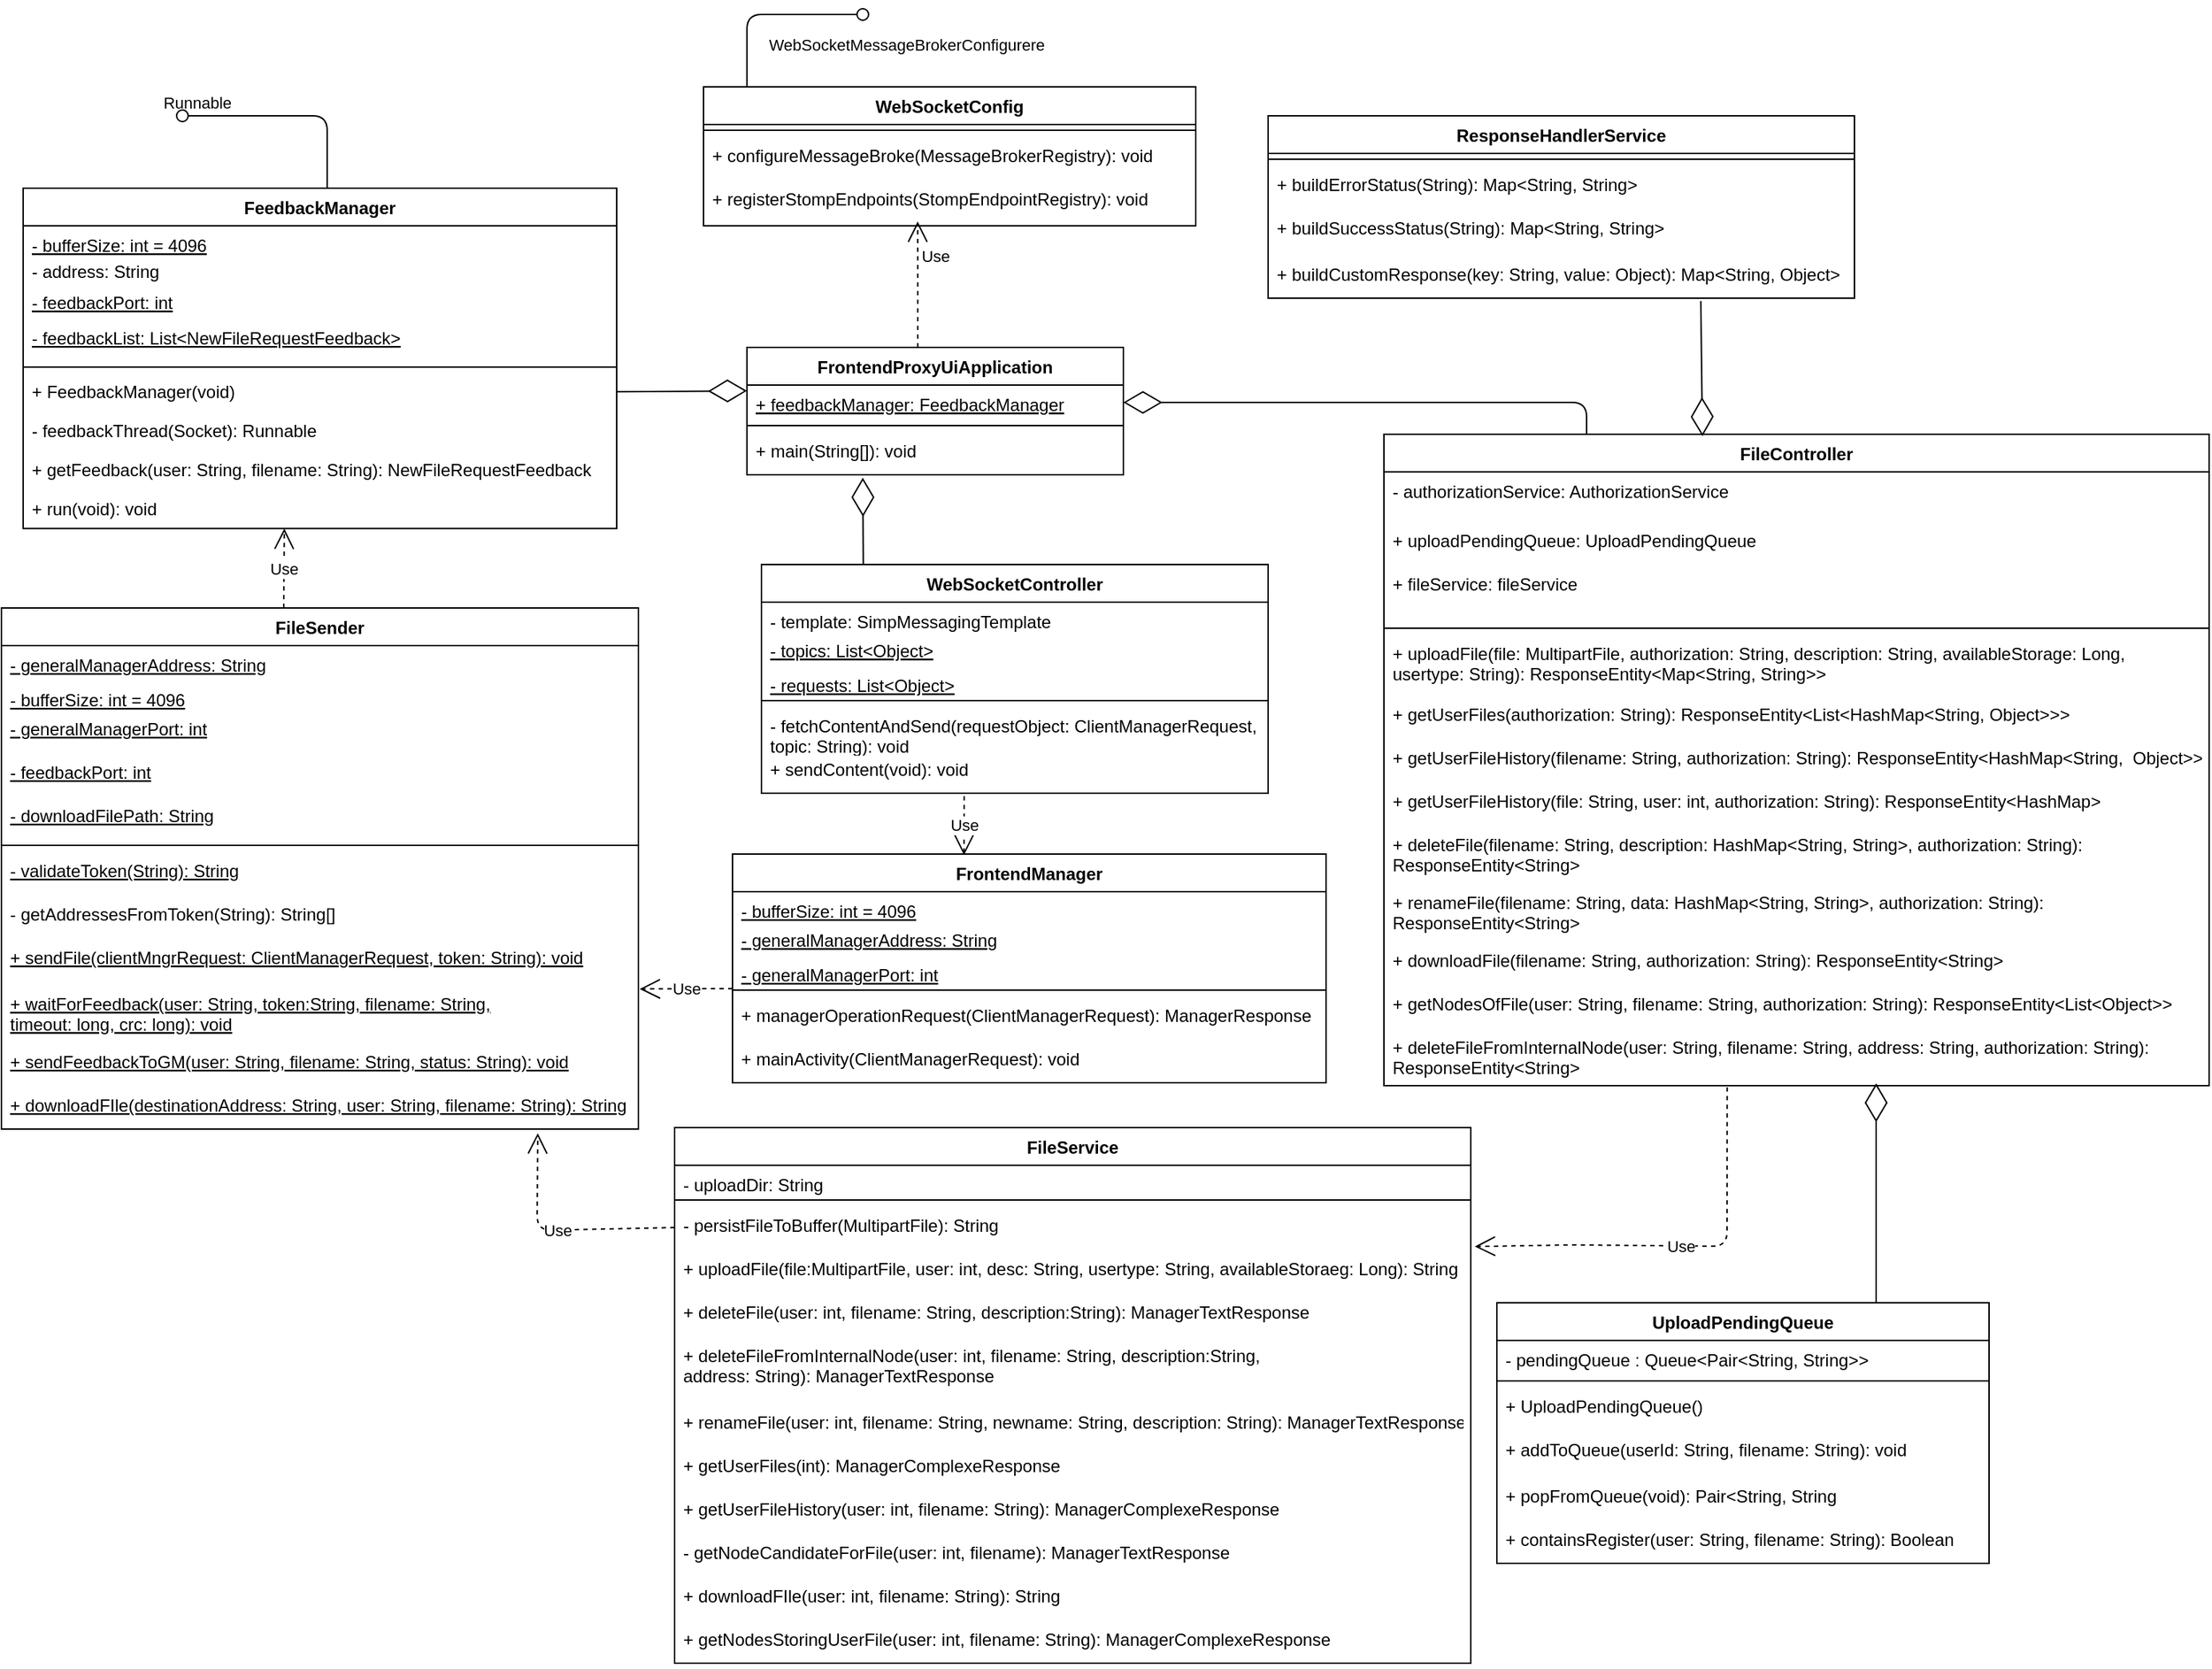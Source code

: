 <mxfile version="14.6.13" type="device"><diagram id="C5RBs43oDa-KdzZeNtuy" name="Page-1"><mxGraphModel dx="1204" dy="1189" grid="1" gridSize="10" guides="1" tooltips="1" connect="1" arrows="1" fold="1" page="1" pageScale="1" pageWidth="827" pageHeight="1169" math="0" shadow="0"><root><mxCell id="WIyWlLk6GJQsqaUBKTNV-0"/><mxCell id="WIyWlLk6GJQsqaUBKTNV-1" parent="WIyWlLk6GJQsqaUBKTNV-0"/><mxCell id="LAdZjZObFxrwDexfej0z-684" value="UploadPendingQueue" style="swimlane;fontStyle=1;align=center;verticalAlign=top;childLayout=stackLayout;horizontal=1;startSize=26;horizontalStack=0;resizeParent=1;resizeParentMax=0;resizeLast=0;collapsible=1;marginBottom=0;" parent="WIyWlLk6GJQsqaUBKTNV-1" vertex="1"><mxGeometry x="1898" y="920" width="340" height="180" as="geometry"><mxRectangle x="100" y="140" width="140" height="26" as="alternateBounds"/></mxGeometry></mxCell><mxCell id="LAdZjZObFxrwDexfej0z-685" value="- pendingQueue : Queue&lt;Pair&lt;String, String&gt;&gt;" style="text;strokeColor=none;fillColor=none;align=left;verticalAlign=top;spacingLeft=4;spacingRight=4;overflow=hidden;rotatable=0;points=[[0,0.5],[1,0.5]];portConstraint=eastwest;fontStyle=0" parent="LAdZjZObFxrwDexfej0z-684" vertex="1"><mxGeometry y="26" width="340" height="24" as="geometry"/></mxCell><mxCell id="LAdZjZObFxrwDexfej0z-686" value="" style="line;strokeWidth=1;fillColor=none;align=left;verticalAlign=middle;spacingTop=-1;spacingLeft=3;spacingRight=3;rotatable=0;labelPosition=right;points=[];portConstraint=eastwest;fontStyle=0" parent="LAdZjZObFxrwDexfej0z-684" vertex="1"><mxGeometry y="50" width="340" height="8" as="geometry"/></mxCell><mxCell id="LAdZjZObFxrwDexfej0z-687" value="+ UploadPendingQueue()" style="text;strokeColor=none;fillColor=none;align=left;verticalAlign=top;spacingLeft=4;spacingRight=4;overflow=hidden;rotatable=0;points=[[0,0.5],[1,0.5]];portConstraint=eastwest;fontStyle=0" parent="LAdZjZObFxrwDexfej0z-684" vertex="1"><mxGeometry y="58" width="340" height="30" as="geometry"/></mxCell><mxCell id="LAdZjZObFxrwDexfej0z-688" value="+ addToQueue(userId: String, filename: String): void" style="text;strokeColor=none;fillColor=none;align=left;verticalAlign=top;spacingLeft=4;spacingRight=4;overflow=hidden;rotatable=0;points=[[0,0.5],[1,0.5]];portConstraint=eastwest;fontStyle=0" parent="LAdZjZObFxrwDexfej0z-684" vertex="1"><mxGeometry y="88" width="340" height="32" as="geometry"/></mxCell><mxCell id="LAdZjZObFxrwDexfej0z-689" value="+ popFromQueue(void): Pair&lt;String, String" style="text;strokeColor=none;fillColor=none;align=left;verticalAlign=top;spacingLeft=4;spacingRight=4;overflow=hidden;rotatable=0;points=[[0,0.5],[1,0.5]];portConstraint=eastwest;fontStyle=0" parent="LAdZjZObFxrwDexfej0z-684" vertex="1"><mxGeometry y="120" width="340" height="30" as="geometry"/></mxCell><mxCell id="LAdZjZObFxrwDexfej0z-690" value="+ containsRegister(user: String, filename: String): Boolean" style="text;strokeColor=none;fillColor=none;align=left;verticalAlign=top;spacingLeft=4;spacingRight=4;overflow=hidden;rotatable=0;points=[[0,0.5],[1,0.5]];portConstraint=eastwest;fontStyle=0" parent="LAdZjZObFxrwDexfej0z-684" vertex="1"><mxGeometry y="150" width="340" height="30" as="geometry"/></mxCell><mxCell id="LAdZjZObFxrwDexfej0z-794" value="FileSender" style="swimlane;fontStyle=1;align=center;verticalAlign=top;childLayout=stackLayout;horizontal=1;startSize=26;horizontalStack=0;resizeParent=1;resizeParentMax=0;resizeLast=0;collapsible=1;marginBottom=0;" parent="WIyWlLk6GJQsqaUBKTNV-1" vertex="1"><mxGeometry x="864.99" y="440" width="440" height="360" as="geometry"><mxRectangle x="100" y="140" width="140" height="26" as="alternateBounds"/></mxGeometry></mxCell><mxCell id="LAdZjZObFxrwDexfej0z-795" value="- generalManagerAddress: String" style="text;strokeColor=none;fillColor=none;align=left;verticalAlign=top;spacingLeft=4;spacingRight=4;overflow=hidden;rotatable=0;points=[[0,0.5],[1,0.5]];portConstraint=eastwest;fontStyle=4" parent="LAdZjZObFxrwDexfej0z-794" vertex="1"><mxGeometry y="26" width="440" height="24" as="geometry"/></mxCell><mxCell id="LAdZjZObFxrwDexfej0z-796" value="- bufferSize: int = 4096" style="text;strokeColor=none;fillColor=none;align=left;verticalAlign=top;spacingLeft=4;spacingRight=4;overflow=hidden;rotatable=0;points=[[0,0.5],[1,0.5]];portConstraint=eastwest;fontStyle=4" parent="LAdZjZObFxrwDexfej0z-794" vertex="1"><mxGeometry y="50" width="440" height="20" as="geometry"/></mxCell><mxCell id="LAdZjZObFxrwDexfej0z-797" value="- generalManagerPort: int" style="text;strokeColor=none;fillColor=none;align=left;verticalAlign=top;spacingLeft=4;spacingRight=4;overflow=hidden;rotatable=0;points=[[0,0.5],[1,0.5]];portConstraint=eastwest;fontStyle=4" parent="LAdZjZObFxrwDexfej0z-794" vertex="1"><mxGeometry y="70" width="440" height="30" as="geometry"/></mxCell><mxCell id="LAdZjZObFxrwDexfej0z-798" value="- feedbackPort: int" style="text;strokeColor=none;fillColor=none;align=left;verticalAlign=top;spacingLeft=4;spacingRight=4;overflow=hidden;rotatable=0;points=[[0,0.5],[1,0.5]];portConstraint=eastwest;fontStyle=4" parent="LAdZjZObFxrwDexfej0z-794" vertex="1"><mxGeometry y="100" width="440" height="30" as="geometry"/></mxCell><mxCell id="LAdZjZObFxrwDexfej0z-815" value="- downloadFilePath: String" style="text;strokeColor=none;fillColor=none;align=left;verticalAlign=top;spacingLeft=4;spacingRight=4;overflow=hidden;rotatable=0;points=[[0,0.5],[1,0.5]];portConstraint=eastwest;fontStyle=4" parent="LAdZjZObFxrwDexfej0z-794" vertex="1"><mxGeometry y="130" width="440" height="30" as="geometry"/></mxCell><mxCell id="LAdZjZObFxrwDexfej0z-799" value="" style="line;strokeWidth=1;fillColor=none;align=left;verticalAlign=middle;spacingTop=-1;spacingLeft=3;spacingRight=3;rotatable=0;labelPosition=right;points=[];portConstraint=eastwest;" parent="LAdZjZObFxrwDexfej0z-794" vertex="1"><mxGeometry y="160" width="440" height="8" as="geometry"/></mxCell><mxCell id="LAdZjZObFxrwDexfej0z-800" value="- validateToken(String): String" style="text;strokeColor=none;fillColor=none;align=left;verticalAlign=top;spacingLeft=4;spacingRight=4;overflow=hidden;rotatable=0;points=[[0,0.5],[1,0.5]];portConstraint=eastwest;fontStyle=4" parent="LAdZjZObFxrwDexfej0z-794" vertex="1"><mxGeometry y="168" width="440" height="30" as="geometry"/></mxCell><mxCell id="LAdZjZObFxrwDexfej0z-801" value="- getAddressesFromToken(String): String[]" style="text;strokeColor=none;fillColor=none;align=left;verticalAlign=top;spacingLeft=4;spacingRight=4;overflow=hidden;rotatable=0;points=[[0,0.5],[1,0.5]];portConstraint=eastwest;" parent="LAdZjZObFxrwDexfej0z-794" vertex="1"><mxGeometry y="198" width="440" height="30" as="geometry"/></mxCell><mxCell id="LAdZjZObFxrwDexfej0z-802" value="+ sendFile(clientMngrRequest: ClientManagerRequest, token: String): void" style="text;strokeColor=none;fillColor=none;align=left;verticalAlign=top;spacingLeft=4;spacingRight=4;overflow=hidden;rotatable=0;points=[[0,0.5],[1,0.5]];portConstraint=eastwest;fontStyle=4" parent="LAdZjZObFxrwDexfej0z-794" vertex="1"><mxGeometry y="228" width="440" height="32" as="geometry"/></mxCell><mxCell id="FLg_i2Z3HDgUIN3LIx1t-113" value="+ waitForFeedback(user: String, token:String, filename: String,&#10;timeout: long, crc: long): void" style="text;strokeColor=none;fillColor=none;align=left;verticalAlign=top;spacingLeft=4;spacingRight=4;overflow=hidden;rotatable=0;points=[[0,0.5],[1,0.5]];portConstraint=eastwest;fontStyle=4" parent="LAdZjZObFxrwDexfej0z-794" vertex="1"><mxGeometry y="260" width="440" height="40" as="geometry"/></mxCell><mxCell id="FLg_i2Z3HDgUIN3LIx1t-114" value="+ sendFeedbackToGM(user: String, filename: String, status: String): void" style="text;strokeColor=none;fillColor=none;align=left;verticalAlign=top;spacingLeft=4;spacingRight=4;overflow=hidden;rotatable=0;points=[[0,0.5],[1,0.5]];portConstraint=eastwest;fontStyle=4" parent="LAdZjZObFxrwDexfej0z-794" vertex="1"><mxGeometry y="300" width="440" height="30" as="geometry"/></mxCell><mxCell id="FLg_i2Z3HDgUIN3LIx1t-115" value="+ downloadFIle(destinationAddress: String, user: String, filename: String): String" style="text;strokeColor=none;fillColor=none;align=left;verticalAlign=top;spacingLeft=4;spacingRight=4;overflow=hidden;rotatable=0;points=[[0,0.5],[1,0.5]];portConstraint=eastwest;fontStyle=4" parent="LAdZjZObFxrwDexfej0z-794" vertex="1"><mxGeometry y="330" width="440" height="30" as="geometry"/></mxCell><mxCell id="FLg_i2Z3HDgUIN3LIx1t-119" value="Use" style="endArrow=open;endSize=12;dashed=1;html=1;entryX=0.44;entryY=1.002;entryDx=0;entryDy=0;entryPerimeter=0;" parent="LAdZjZObFxrwDexfej0z-794" target="FLg_i2Z3HDgUIN3LIx1t-90" edge="1"><mxGeometry width="160" relative="1" as="geometry"><mxPoint x="195.01" as="sourcePoint"/><mxPoint x="193.01" y="-55" as="targetPoint"/></mxGeometry></mxCell><mxCell id="FLg_i2Z3HDgUIN3LIx1t-12" value="FrontendProxyUiApplication" style="swimlane;fontStyle=1;align=center;verticalAlign=top;childLayout=stackLayout;horizontal=1;startSize=26;horizontalStack=0;resizeParent=1;resizeParentMax=0;resizeLast=0;collapsible=1;marginBottom=0;" parent="WIyWlLk6GJQsqaUBKTNV-1" vertex="1"><mxGeometry x="1380" y="260" width="260" height="88" as="geometry"><mxRectangle x="100" y="140" width="140" height="26" as="alternateBounds"/></mxGeometry></mxCell><mxCell id="FLg_i2Z3HDgUIN3LIx1t-13" value="+ feedbackManager: FeedbackManager" style="text;strokeColor=none;fillColor=none;align=left;verticalAlign=top;spacingLeft=4;spacingRight=4;overflow=hidden;rotatable=0;points=[[0,0.5],[1,0.5]];portConstraint=eastwest;fontStyle=4" parent="FLg_i2Z3HDgUIN3LIx1t-12" vertex="1"><mxGeometry y="26" width="260" height="24" as="geometry"/></mxCell><mxCell id="FLg_i2Z3HDgUIN3LIx1t-14" value="" style="line;strokeWidth=1;fillColor=none;align=left;verticalAlign=middle;spacingTop=-1;spacingLeft=3;spacingRight=3;rotatable=0;labelPosition=right;points=[];portConstraint=eastwest;fontStyle=0" parent="FLg_i2Z3HDgUIN3LIx1t-12" vertex="1"><mxGeometry y="50" width="260" height="8" as="geometry"/></mxCell><mxCell id="FLg_i2Z3HDgUIN3LIx1t-15" value="+ main(String[]): void" style="text;strokeColor=none;fillColor=none;align=left;verticalAlign=top;spacingLeft=4;spacingRight=4;overflow=hidden;rotatable=0;points=[[0,0.5],[1,0.5]];portConstraint=eastwest;fontStyle=0" parent="FLg_i2Z3HDgUIN3LIx1t-12" vertex="1"><mxGeometry y="58" width="260" height="30" as="geometry"/></mxCell><mxCell id="FLg_i2Z3HDgUIN3LIx1t-136" value="" style="endArrow=diamondThin;endFill=0;endSize=24;html=1;exitX=0.201;exitY=0.008;exitDx=0;exitDy=0;exitPerimeter=0;" parent="FLg_i2Z3HDgUIN3LIx1t-12" edge="1" source="FLg_i2Z3HDgUIN3LIx1t-127"><mxGeometry width="160" relative="1" as="geometry"><mxPoint x="80" y="189" as="sourcePoint"/><mxPoint x="80" y="90" as="targetPoint"/></mxGeometry></mxCell><mxCell id="FLg_i2Z3HDgUIN3LIx1t-20" value="ResponseHandlerService" style="swimlane;fontStyle=1;align=center;verticalAlign=top;childLayout=stackLayout;horizontal=1;startSize=26;horizontalStack=0;resizeParent=1;resizeParentMax=0;resizeLast=0;collapsible=1;marginBottom=0;" parent="WIyWlLk6GJQsqaUBKTNV-1" vertex="1"><mxGeometry x="1740" y="100" width="405" height="126" as="geometry"><mxRectangle x="100" y="140" width="140" height="26" as="alternateBounds"/></mxGeometry></mxCell><mxCell id="FLg_i2Z3HDgUIN3LIx1t-22" value="" style="line;strokeWidth=1;fillColor=none;align=left;verticalAlign=middle;spacingTop=-1;spacingLeft=3;spacingRight=3;rotatable=0;labelPosition=right;points=[];portConstraint=eastwest;fontStyle=0" parent="FLg_i2Z3HDgUIN3LIx1t-20" vertex="1"><mxGeometry y="26" width="405" height="8" as="geometry"/></mxCell><mxCell id="FLg_i2Z3HDgUIN3LIx1t-23" value="+ buildErrorStatus(String): Map&lt;String, String&gt;" style="text;strokeColor=none;fillColor=none;align=left;verticalAlign=top;spacingLeft=4;spacingRight=4;overflow=hidden;rotatable=0;points=[[0,0.5],[1,0.5]];portConstraint=eastwest;fontStyle=0" parent="FLg_i2Z3HDgUIN3LIx1t-20" vertex="1"><mxGeometry y="34" width="405" height="30" as="geometry"/></mxCell><mxCell id="FLg_i2Z3HDgUIN3LIx1t-24" value="+ buildSuccessStatus(String): Map&lt;String, String&gt;" style="text;strokeColor=none;fillColor=none;align=left;verticalAlign=top;spacingLeft=4;spacingRight=4;overflow=hidden;rotatable=0;points=[[0,0.5],[1,0.5]];portConstraint=eastwest;fontStyle=0" parent="FLg_i2Z3HDgUIN3LIx1t-20" vertex="1"><mxGeometry y="64" width="405" height="32" as="geometry"/></mxCell><mxCell id="FLg_i2Z3HDgUIN3LIx1t-25" value="+ buildCustomResponse(key: String, value: Object): Map&lt;String, Object&gt;" style="text;strokeColor=none;fillColor=none;align=left;verticalAlign=top;spacingLeft=4;spacingRight=4;overflow=hidden;rotatable=0;points=[[0,0.5],[1,0.5]];portConstraint=eastwest;fontStyle=0" parent="FLg_i2Z3HDgUIN3LIx1t-20" vertex="1"><mxGeometry y="96" width="405" height="30" as="geometry"/></mxCell><mxCell id="FLg_i2Z3HDgUIN3LIx1t-65" value="FrontendManager" style="swimlane;fontStyle=1;align=center;verticalAlign=top;childLayout=stackLayout;horizontal=1;startSize=26;horizontalStack=0;resizeParent=1;resizeParentMax=0;resizeLast=0;collapsible=1;marginBottom=0;" parent="WIyWlLk6GJQsqaUBKTNV-1" vertex="1"><mxGeometry x="1370" y="610" width="410" height="158" as="geometry"><mxRectangle x="100" y="140" width="140" height="26" as="alternateBounds"/></mxGeometry></mxCell><mxCell id="FLg_i2Z3HDgUIN3LIx1t-66" value="- bufferSize: int = 4096" style="text;strokeColor=none;fillColor=none;align=left;verticalAlign=top;spacingLeft=4;spacingRight=4;overflow=hidden;rotatable=0;points=[[0,0.5],[1,0.5]];portConstraint=eastwest;fontStyle=4" parent="FLg_i2Z3HDgUIN3LIx1t-65" vertex="1"><mxGeometry y="26" width="410" height="20" as="geometry"/></mxCell><mxCell id="FLg_i2Z3HDgUIN3LIx1t-67" value="- generalManagerAddress: String" style="text;strokeColor=none;fillColor=none;align=left;verticalAlign=top;spacingLeft=4;spacingRight=4;overflow=hidden;rotatable=0;points=[[0,0.5],[1,0.5]];portConstraint=eastwest;fontStyle=4" parent="FLg_i2Z3HDgUIN3LIx1t-65" vertex="1"><mxGeometry y="46" width="410" height="24" as="geometry"/></mxCell><mxCell id="FLg_i2Z3HDgUIN3LIx1t-68" value="- generalManagerPort: int" style="text;strokeColor=none;fillColor=none;align=left;verticalAlign=top;spacingLeft=4;spacingRight=4;overflow=hidden;rotatable=0;points=[[0,0.5],[1,0.5]];portConstraint=eastwest;fontStyle=4" parent="FLg_i2Z3HDgUIN3LIx1t-65" vertex="1"><mxGeometry y="70" width="410" height="20" as="geometry"/></mxCell><mxCell id="FLg_i2Z3HDgUIN3LIx1t-69" value="" style="line;strokeWidth=1;fillColor=none;align=left;verticalAlign=middle;spacingTop=-1;spacingLeft=3;spacingRight=3;rotatable=0;labelPosition=right;points=[];portConstraint=eastwest;" parent="FLg_i2Z3HDgUIN3LIx1t-65" vertex="1"><mxGeometry y="90" width="410" height="8" as="geometry"/></mxCell><mxCell id="FLg_i2Z3HDgUIN3LIx1t-70" value="+ managerOperationRequest(ClientManagerRequest): ManagerResponse" style="text;strokeColor=none;fillColor=none;align=left;verticalAlign=top;spacingLeft=4;spacingRight=4;overflow=hidden;rotatable=0;points=[[0,0.5],[1,0.5]];portConstraint=eastwest;" parent="FLg_i2Z3HDgUIN3LIx1t-65" vertex="1"><mxGeometry y="98" width="410" height="30" as="geometry"/></mxCell><mxCell id="FLg_i2Z3HDgUIN3LIx1t-71" value="+ mainActivity(ClientManagerRequest): void" style="text;strokeColor=none;fillColor=none;align=left;verticalAlign=top;spacingLeft=4;spacingRight=4;overflow=hidden;rotatable=0;points=[[0,0.5],[1,0.5]];portConstraint=eastwest;" parent="FLg_i2Z3HDgUIN3LIx1t-65" vertex="1"><mxGeometry y="128" width="410" height="30" as="geometry"/></mxCell><mxCell id="FLg_i2Z3HDgUIN3LIx1t-94" value="" style="group" parent="WIyWlLk6GJQsqaUBKTNV-1" vertex="1" connectable="0"><mxGeometry x="880" y="100" width="409.99" height="285.071" as="geometry"/></mxCell><mxCell id="FLg_i2Z3HDgUIN3LIx1t-82" value="FeedbackManager" style="swimlane;fontStyle=1;align=center;verticalAlign=top;childLayout=stackLayout;horizontal=1;startSize=26;horizontalStack=0;resizeParent=1;resizeParentMax=0;resizeLast=0;collapsible=1;marginBottom=0;" parent="FLg_i2Z3HDgUIN3LIx1t-94" vertex="1"><mxGeometry y="50" width="409.99" height="235.071" as="geometry"><mxRectangle x="100" y="140" width="140" height="26" as="alternateBounds"/></mxGeometry></mxCell><mxCell id="FLg_i2Z3HDgUIN3LIx1t-84" value="- bufferSize: int = 4096" style="text;strokeColor=none;fillColor=none;align=left;verticalAlign=top;spacingLeft=4;spacingRight=4;overflow=hidden;rotatable=0;points=[[0,0.5],[1,0.5]];portConstraint=eastwest;fontStyle=4" parent="FLg_i2Z3HDgUIN3LIx1t-82" vertex="1"><mxGeometry y="26" width="409.99" height="17.98" as="geometry"/></mxCell><mxCell id="FLg_i2Z3HDgUIN3LIx1t-83" value="- address: String" style="text;strokeColor=none;fillColor=none;align=left;verticalAlign=top;spacingLeft=4;spacingRight=4;overflow=hidden;rotatable=0;points=[[0,0.5],[1,0.5]];portConstraint=eastwest;fontStyle=0" parent="FLg_i2Z3HDgUIN3LIx1t-82" vertex="1"><mxGeometry y="43.98" width="409.99" height="21.576" as="geometry"/></mxCell><mxCell id="FLg_i2Z3HDgUIN3LIx1t-85" value="- feedbackPort: int" style="text;strokeColor=none;fillColor=none;align=left;verticalAlign=top;spacingLeft=4;spacingRight=4;overflow=hidden;rotatable=0;points=[[0,0.5],[1,0.5]];portConstraint=eastwest;fontStyle=4" parent="FLg_i2Z3HDgUIN3LIx1t-82" vertex="1"><mxGeometry y="65.557" width="409.99" height="24.44" as="geometry"/></mxCell><mxCell id="FLg_i2Z3HDgUIN3LIx1t-92" value="- feedbackList: List&lt;NewFileRequestFeedback&gt;" style="text;strokeColor=none;fillColor=none;align=left;verticalAlign=top;spacingLeft=4;spacingRight=4;overflow=hidden;rotatable=0;points=[[0,0.5],[1,0.5]];portConstraint=eastwest;fontStyle=4" parent="FLg_i2Z3HDgUIN3LIx1t-82" vertex="1"><mxGeometry y="89.997" width="409.99" height="30" as="geometry"/></mxCell><mxCell id="FLg_i2Z3HDgUIN3LIx1t-86" value="" style="line;strokeWidth=1;fillColor=none;align=left;verticalAlign=middle;spacingTop=-1;spacingLeft=3;spacingRight=3;rotatable=0;labelPosition=right;points=[];portConstraint=eastwest;" parent="FLg_i2Z3HDgUIN3LIx1t-82" vertex="1"><mxGeometry y="119.997" width="409.99" height="7.192" as="geometry"/></mxCell><mxCell id="FLg_i2Z3HDgUIN3LIx1t-87" value="+ FeedbackManager(void)" style="text;strokeColor=none;fillColor=none;align=left;verticalAlign=top;spacingLeft=4;spacingRight=4;overflow=hidden;rotatable=0;points=[[0,0.5],[1,0.5]];portConstraint=eastwest;" parent="FLg_i2Z3HDgUIN3LIx1t-82" vertex="1"><mxGeometry y="127.189" width="409.99" height="26.97" as="geometry"/></mxCell><mxCell id="FLg_i2Z3HDgUIN3LIx1t-88" value="- feedbackThread(Socket): Runnable" style="text;strokeColor=none;fillColor=none;align=left;verticalAlign=top;spacingLeft=4;spacingRight=4;overflow=hidden;rotatable=0;points=[[0,0.5],[1,0.5]];portConstraint=eastwest;" parent="FLg_i2Z3HDgUIN3LIx1t-82" vertex="1"><mxGeometry y="154.159" width="409.99" height="26.97" as="geometry"/></mxCell><mxCell id="FLg_i2Z3HDgUIN3LIx1t-89" value="+ getFeedback(user: String, filename: String): NewFileRequestFeedback" style="text;strokeColor=none;fillColor=none;align=left;verticalAlign=top;spacingLeft=4;spacingRight=4;overflow=hidden;rotatable=0;points=[[0,0.5],[1,0.5]];portConstraint=eastwest;" parent="FLg_i2Z3HDgUIN3LIx1t-82" vertex="1"><mxGeometry y="181.13" width="409.99" height="26.97" as="geometry"/></mxCell><mxCell id="FLg_i2Z3HDgUIN3LIx1t-90" value="+ run(void): void" style="text;strokeColor=none;fillColor=none;align=left;verticalAlign=top;spacingLeft=4;spacingRight=4;overflow=hidden;rotatable=0;points=[[0,0.5],[1,0.5]];portConstraint=eastwest;" parent="FLg_i2Z3HDgUIN3LIx1t-82" vertex="1"><mxGeometry y="208.1" width="409.99" height="26.97" as="geometry"/></mxCell><mxCell id="FLg_i2Z3HDgUIN3LIx1t-93" value="Runnable" style="html=1;verticalAlign=bottom;labelBackgroundColor=none;startArrow=oval;startFill=0;startSize=8;endArrow=none;entryX=0.5;entryY=0;entryDx=0;entryDy=0;" parent="FLg_i2Z3HDgUIN3LIx1t-94" edge="1"><mxGeometry x="-1" y="-10" relative="1" as="geometry"><mxPoint x="109.99" as="sourcePoint"/><mxPoint x="209.99" y="50" as="targetPoint"/><mxPoint x="10" y="-10" as="offset"/><Array as="points"><mxPoint x="209.99"/></Array></mxGeometry></mxCell><mxCell id="FLg_i2Z3HDgUIN3LIx1t-96" value="" style="group" parent="WIyWlLk6GJQsqaUBKTNV-1" vertex="1" connectable="0"><mxGeometry x="1350" y="30" width="340" height="146" as="geometry"/></mxCell><mxCell id="FLg_i2Z3HDgUIN3LIx1t-0" value="WebSocketConfig" style="swimlane;fontStyle=1;align=center;verticalAlign=top;childLayout=stackLayout;horizontal=1;startSize=26;horizontalStack=0;resizeParent=1;resizeParentMax=0;resizeLast=0;collapsible=1;marginBottom=0;" parent="FLg_i2Z3HDgUIN3LIx1t-96" vertex="1"><mxGeometry y="50" width="340" height="96" as="geometry"><mxRectangle x="100" y="140" width="140" height="26" as="alternateBounds"/></mxGeometry></mxCell><mxCell id="FLg_i2Z3HDgUIN3LIx1t-2" value="" style="line;strokeWidth=1;fillColor=none;align=left;verticalAlign=middle;spacingTop=-1;spacingLeft=3;spacingRight=3;rotatable=0;labelPosition=right;points=[];portConstraint=eastwest;fontStyle=0" parent="FLg_i2Z3HDgUIN3LIx1t-0" vertex="1"><mxGeometry y="26" width="340" height="8" as="geometry"/></mxCell><mxCell id="FLg_i2Z3HDgUIN3LIx1t-3" value="+ configureMessageBroke(MessageBrokerRegistry): void" style="text;strokeColor=none;fillColor=none;align=left;verticalAlign=top;spacingLeft=4;spacingRight=4;overflow=hidden;rotatable=0;points=[[0,0.5],[1,0.5]];portConstraint=eastwest;fontStyle=0" parent="FLg_i2Z3HDgUIN3LIx1t-0" vertex="1"><mxGeometry y="34" width="340" height="30" as="geometry"/></mxCell><mxCell id="FLg_i2Z3HDgUIN3LIx1t-4" value="+ registerStompEndpoints(StompEndpointRegistry): void" style="text;strokeColor=none;fillColor=none;align=left;verticalAlign=top;spacingLeft=4;spacingRight=4;overflow=hidden;rotatable=0;points=[[0,0.5],[1,0.5]];portConstraint=eastwest;fontStyle=0" parent="FLg_i2Z3HDgUIN3LIx1t-0" vertex="1"><mxGeometry y="64" width="340" height="32" as="geometry"/></mxCell><mxCell id="FLg_i2Z3HDgUIN3LIx1t-7" value="WebSocketMessageBrokerConfigurere" style="html=1;verticalAlign=bottom;labelBackgroundColor=none;startArrow=oval;startFill=0;startSize=8;endArrow=none;entryX=0.5;entryY=0;entryDx=0;entryDy=0;" parent="FLg_i2Z3HDgUIN3LIx1t-96" edge="1"><mxGeometry x="-1" y="42" relative="1" as="geometry"><mxPoint x="110" as="sourcePoint"/><mxPoint x="30" y="50" as="targetPoint"/><mxPoint x="30" y="-12" as="offset"/><Array as="points"><mxPoint x="30"/></Array></mxGeometry></mxCell><mxCell id="FLg_i2Z3HDgUIN3LIx1t-97" value="Use" style="endArrow=open;endSize=12;dashed=1;html=1;entryX=0.435;entryY=0.906;entryDx=0;entryDy=0;entryPerimeter=0;" parent="WIyWlLk6GJQsqaUBKTNV-1" target="FLg_i2Z3HDgUIN3LIx1t-4" edge="1"><mxGeometry x="0.453" y="-12" width="160" relative="1" as="geometry"><mxPoint x="1498" y="260" as="sourcePoint"/><mxPoint x="965.01" y="190" as="targetPoint"/><Array as="points"><mxPoint x="1498" y="260"/><mxPoint x="1498" y="240"/><mxPoint x="1498" y="210"/></Array><mxPoint as="offset"/></mxGeometry></mxCell><mxCell id="FLg_i2Z3HDgUIN3LIx1t-98" value="" style="endArrow=diamondThin;endFill=0;endSize=24;html=1;exitX=1;exitY=0.5;exitDx=0;exitDy=0;" parent="WIyWlLk6GJQsqaUBKTNV-1" source="FLg_i2Z3HDgUIN3LIx1t-87" edge="1"><mxGeometry width="160" relative="1" as="geometry"><mxPoint x="1095.01" y="380" as="sourcePoint"/><mxPoint x="1380" y="290" as="targetPoint"/><Array as="points"/></mxGeometry></mxCell><mxCell id="FLg_i2Z3HDgUIN3LIx1t-99" value="Use" style="endArrow=open;endSize=12;dashed=1;html=1;entryX=1.002;entryY=1.101;entryDx=0;entryDy=0;entryPerimeter=0;" parent="WIyWlLk6GJQsqaUBKTNV-1" target="LAdZjZObFxrwDexfej0z-802" edge="1"><mxGeometry width="160" relative="1" as="geometry"><mxPoint x="1370" y="703" as="sourcePoint"/><mxPoint x="1310" y="703" as="targetPoint"/><Array as="points"><mxPoint x="1340" y="703"/></Array></mxGeometry></mxCell><mxCell id="FLg_i2Z3HDgUIN3LIx1t-100" value="FileService" style="swimlane;fontStyle=1;align=center;verticalAlign=top;childLayout=stackLayout;horizontal=1;startSize=26;horizontalStack=0;resizeParent=1;resizeParentMax=0;resizeLast=0;collapsible=1;marginBottom=0;" parent="WIyWlLk6GJQsqaUBKTNV-1" vertex="1"><mxGeometry x="1330" y="799" width="550" height="370" as="geometry"><mxRectangle x="100" y="140" width="140" height="26" as="alternateBounds"/></mxGeometry></mxCell><mxCell id="FLg_i2Z3HDgUIN3LIx1t-101" value="- uploadDir: String" style="text;strokeColor=none;fillColor=none;align=left;verticalAlign=top;spacingLeft=4;spacingRight=4;overflow=hidden;rotatable=0;points=[[0,0.5],[1,0.5]];portConstraint=eastwest;fontStyle=0" parent="FLg_i2Z3HDgUIN3LIx1t-100" vertex="1"><mxGeometry y="26" width="550" height="20" as="geometry"/></mxCell><mxCell id="FLg_i2Z3HDgUIN3LIx1t-102" value="" style="line;strokeWidth=1;fillColor=none;align=left;verticalAlign=middle;spacingTop=-1;spacingLeft=3;spacingRight=3;rotatable=0;labelPosition=right;points=[];portConstraint=eastwest;" parent="FLg_i2Z3HDgUIN3LIx1t-100" vertex="1"><mxGeometry y="46" width="550" height="8" as="geometry"/></mxCell><mxCell id="FLg_i2Z3HDgUIN3LIx1t-103" value="- persistFileToBuffer(MultipartFile): String" style="text;strokeColor=none;fillColor=none;align=left;verticalAlign=top;spacingLeft=4;spacingRight=4;overflow=hidden;rotatable=0;points=[[0,0.5],[1,0.5]];portConstraint=eastwest;" parent="FLg_i2Z3HDgUIN3LIx1t-100" vertex="1"><mxGeometry y="54" width="550" height="30" as="geometry"/></mxCell><mxCell id="FLg_i2Z3HDgUIN3LIx1t-104" value="+ uploadFile(file:MultipartFile, user: int, desc: String, usertype: String, availableStoraeg: Long): String" style="text;strokeColor=none;fillColor=none;align=left;verticalAlign=top;spacingLeft=4;spacingRight=4;overflow=hidden;rotatable=0;points=[[0,0.5],[1,0.5]];portConstraint=eastwest;" parent="FLg_i2Z3HDgUIN3LIx1t-100" vertex="1"><mxGeometry y="84" width="550" height="30" as="geometry"/></mxCell><mxCell id="FLg_i2Z3HDgUIN3LIx1t-105" value="+ deleteFile(user: int, filename: String, description:String): ManagerTextResponse" style="text;strokeColor=none;fillColor=none;align=left;verticalAlign=top;spacingLeft=4;spacingRight=4;overflow=hidden;rotatable=0;points=[[0,0.5],[1,0.5]];portConstraint=eastwest;fontStyle=0" parent="FLg_i2Z3HDgUIN3LIx1t-100" vertex="1"><mxGeometry y="114" width="550" height="30" as="geometry"/></mxCell><mxCell id="FLg_i2Z3HDgUIN3LIx1t-106" value="+ deleteFileFromInternalNode(user: int, filename: String, description:String, &#10;address: String): ManagerTextResponse" style="text;strokeColor=none;fillColor=none;align=left;verticalAlign=top;spacingLeft=4;spacingRight=4;overflow=hidden;rotatable=0;points=[[0,0.5],[1,0.5]];portConstraint=eastwest;fontStyle=0" parent="FLg_i2Z3HDgUIN3LIx1t-100" vertex="1"><mxGeometry y="144" width="550" height="46" as="geometry"/></mxCell><mxCell id="FLg_i2Z3HDgUIN3LIx1t-107" value="+ renameFile(user: int, filename: String, newname: String, description: String): ManagerTextResponse" style="text;strokeColor=none;fillColor=none;align=left;verticalAlign=top;spacingLeft=4;spacingRight=4;overflow=hidden;rotatable=0;points=[[0,0.5],[1,0.5]];portConstraint=eastwest;fontStyle=0" parent="FLg_i2Z3HDgUIN3LIx1t-100" vertex="1"><mxGeometry y="190" width="550" height="30" as="geometry"/></mxCell><mxCell id="FLg_i2Z3HDgUIN3LIx1t-108" value="+ getUserFiles(int): ManagerComplexeResponse" style="text;strokeColor=none;fillColor=none;align=left;verticalAlign=top;spacingLeft=4;spacingRight=4;overflow=hidden;rotatable=0;points=[[0,0.5],[1,0.5]];portConstraint=eastwest;" parent="FLg_i2Z3HDgUIN3LIx1t-100" vertex="1"><mxGeometry y="220" width="550" height="30" as="geometry"/></mxCell><mxCell id="FLg_i2Z3HDgUIN3LIx1t-109" value="+ getUserFileHistory(user: int, filename: String): ManagerComplexeResponse" style="text;strokeColor=none;fillColor=none;align=left;verticalAlign=top;spacingLeft=4;spacingRight=4;overflow=hidden;rotatable=0;points=[[0,0.5],[1,0.5]];portConstraint=eastwest;" parent="FLg_i2Z3HDgUIN3LIx1t-100" vertex="1"><mxGeometry y="250" width="550" height="30" as="geometry"/></mxCell><mxCell id="FLg_i2Z3HDgUIN3LIx1t-110" value="- getNodeCandidateForFile(user: int, filename): ManagerTextResponse" style="text;strokeColor=none;fillColor=none;align=left;verticalAlign=top;spacingLeft=4;spacingRight=4;overflow=hidden;rotatable=0;points=[[0,0.5],[1,0.5]];portConstraint=eastwest;" parent="FLg_i2Z3HDgUIN3LIx1t-100" vertex="1"><mxGeometry y="280" width="550" height="30" as="geometry"/></mxCell><mxCell id="FLg_i2Z3HDgUIN3LIx1t-111" value="+ downloadFIle(user: int, filename: String): String" style="text;strokeColor=none;fillColor=none;align=left;verticalAlign=top;spacingLeft=4;spacingRight=4;overflow=hidden;rotatable=0;points=[[0,0.5],[1,0.5]];portConstraint=eastwest;" parent="FLg_i2Z3HDgUIN3LIx1t-100" vertex="1"><mxGeometry y="310" width="550" height="30" as="geometry"/></mxCell><mxCell id="FLg_i2Z3HDgUIN3LIx1t-112" value="+ getNodesStoringUserFile(user: int, filename: String): ManagerComplexeResponse" style="text;strokeColor=none;fillColor=none;align=left;verticalAlign=top;spacingLeft=4;spacingRight=4;overflow=hidden;rotatable=0;points=[[0,0.5],[1,0.5]];portConstraint=eastwest;" parent="FLg_i2Z3HDgUIN3LIx1t-100" vertex="1"><mxGeometry y="340" width="550" height="30" as="geometry"/></mxCell><mxCell id="FLg_i2Z3HDgUIN3LIx1t-127" value="WebSocketController" style="swimlane;fontStyle=1;align=center;verticalAlign=top;childLayout=stackLayout;horizontal=1;startSize=26;horizontalStack=0;resizeParent=1;resizeParentMax=0;resizeLast=0;collapsible=1;marginBottom=0;" parent="WIyWlLk6GJQsqaUBKTNV-1" vertex="1"><mxGeometry x="1390" y="410" width="350" height="158" as="geometry"><mxRectangle x="100" y="140" width="140" height="26" as="alternateBounds"/></mxGeometry></mxCell><mxCell id="FLg_i2Z3HDgUIN3LIx1t-128" value="- template: SimpMessagingTemplate" style="text;strokeColor=none;fillColor=none;align=left;verticalAlign=top;spacingLeft=4;spacingRight=4;overflow=hidden;rotatable=0;points=[[0,0.5],[1,0.5]];portConstraint=eastwest;fontStyle=0" parent="FLg_i2Z3HDgUIN3LIx1t-127" vertex="1"><mxGeometry y="26" width="350" height="20" as="geometry"/></mxCell><mxCell id="FLg_i2Z3HDgUIN3LIx1t-129" value="- topics: List&lt;Object&gt;" style="text;strokeColor=none;fillColor=none;align=left;verticalAlign=top;spacingLeft=4;spacingRight=4;overflow=hidden;rotatable=0;points=[[0,0.5],[1,0.5]];portConstraint=eastwest;fontStyle=4" parent="FLg_i2Z3HDgUIN3LIx1t-127" vertex="1"><mxGeometry y="46" width="350" height="24" as="geometry"/></mxCell><mxCell id="FLg_i2Z3HDgUIN3LIx1t-130" value="- requests: List&lt;Object&gt;" style="text;strokeColor=none;fillColor=none;align=left;verticalAlign=top;spacingLeft=4;spacingRight=4;overflow=hidden;rotatable=0;points=[[0,0.5],[1,0.5]];portConstraint=eastwest;fontStyle=4" parent="FLg_i2Z3HDgUIN3LIx1t-127" vertex="1"><mxGeometry y="70" width="350" height="20" as="geometry"/></mxCell><mxCell id="FLg_i2Z3HDgUIN3LIx1t-131" value="" style="line;strokeWidth=1;fillColor=none;align=left;verticalAlign=middle;spacingTop=-1;spacingLeft=3;spacingRight=3;rotatable=0;labelPosition=right;points=[];portConstraint=eastwest;" parent="FLg_i2Z3HDgUIN3LIx1t-127" vertex="1"><mxGeometry y="90" width="350" height="8" as="geometry"/></mxCell><mxCell id="FLg_i2Z3HDgUIN3LIx1t-132" value="- fetchContentAndSend(requestObject: ClientManagerRequest, &#10;topic: String): void" style="text;strokeColor=none;fillColor=none;align=left;verticalAlign=top;spacingLeft=4;spacingRight=4;overflow=hidden;rotatable=0;points=[[0,0.5],[1,0.5]];portConstraint=eastwest;" parent="FLg_i2Z3HDgUIN3LIx1t-127" vertex="1"><mxGeometry y="98" width="350" height="30" as="geometry"/></mxCell><mxCell id="FLg_i2Z3HDgUIN3LIx1t-133" value="+ sendContent(void): void" style="text;strokeColor=none;fillColor=none;align=left;verticalAlign=top;spacingLeft=4;spacingRight=4;overflow=hidden;rotatable=0;points=[[0,0.5],[1,0.5]];portConstraint=eastwest;" parent="FLg_i2Z3HDgUIN3LIx1t-127" vertex="1"><mxGeometry y="128" width="350" height="30" as="geometry"/></mxCell><mxCell id="FLg_i2Z3HDgUIN3LIx1t-135" value="Use" style="endArrow=open;endSize=12;dashed=1;html=1;entryX=0.39;entryY=0.005;entryDx=0;entryDy=0;entryPerimeter=0;" parent="WIyWlLk6GJQsqaUBKTNV-1" target="FLg_i2Z3HDgUIN3LIx1t-65" edge="1"><mxGeometry width="160" relative="1" as="geometry"><mxPoint x="1530" y="570" as="sourcePoint"/><mxPoint x="1845.01" y="608" as="targetPoint"/></mxGeometry></mxCell><mxCell id="FLg_i2Z3HDgUIN3LIx1t-137" value="FileController" style="swimlane;fontStyle=1;align=center;verticalAlign=top;childLayout=stackLayout;horizontal=1;startSize=26;horizontalStack=0;resizeParent=1;resizeParentMax=0;resizeLast=0;collapsible=1;marginBottom=0;" parent="WIyWlLk6GJQsqaUBKTNV-1" vertex="1"><mxGeometry x="1820.0" y="320" width="570" height="450" as="geometry"><mxRectangle x="100" y="140" width="140" height="26" as="alternateBounds"/></mxGeometry></mxCell><mxCell id="FLg_i2Z3HDgUIN3LIx1t-138" value="- authorizationService: AuthorizationService" style="text;strokeColor=none;fillColor=none;align=left;verticalAlign=top;spacingLeft=4;spacingRight=4;overflow=hidden;rotatable=0;points=[[0,0.5],[1,0.5]];portConstraint=eastwest;fontStyle=0" parent="FLg_i2Z3HDgUIN3LIx1t-137" vertex="1"><mxGeometry y="26" width="570" height="34" as="geometry"/></mxCell><mxCell id="FLg_i2Z3HDgUIN3LIx1t-154" value="+ uploadPendingQueue: UploadPendingQueue" style="text;strokeColor=none;fillColor=none;align=left;verticalAlign=top;spacingLeft=4;spacingRight=4;overflow=hidden;rotatable=0;points=[[0,0.5],[1,0.5]];portConstraint=eastwest;fontStyle=0" parent="FLg_i2Z3HDgUIN3LIx1t-137" vertex="1"><mxGeometry y="60" width="570" height="30" as="geometry"/></mxCell><mxCell id="FLg_i2Z3HDgUIN3LIx1t-155" value="+ fileService: fileService" style="text;strokeColor=none;fillColor=none;align=left;verticalAlign=top;spacingLeft=4;spacingRight=4;overflow=hidden;rotatable=0;points=[[0,0.5],[1,0.5]];portConstraint=eastwest;fontStyle=0" parent="FLg_i2Z3HDgUIN3LIx1t-137" vertex="1"><mxGeometry y="90" width="570" height="40" as="geometry"/></mxCell><mxCell id="FLg_i2Z3HDgUIN3LIx1t-139" value="" style="line;strokeWidth=1;fillColor=none;align=left;verticalAlign=middle;spacingTop=-1;spacingLeft=3;spacingRight=3;rotatable=0;labelPosition=right;points=[];portConstraint=eastwest;" parent="FLg_i2Z3HDgUIN3LIx1t-137" vertex="1"><mxGeometry y="130" width="570" height="8" as="geometry"/></mxCell><mxCell id="FLg_i2Z3HDgUIN3LIx1t-140" value="+ uploadFile(file: MultipartFile, authorization: String, description: String, availableStorage: Long,&#10;usertype: String): ResponseEntity&lt;Map&lt;String, String&gt;&gt;" style="text;strokeColor=none;fillColor=none;align=left;verticalAlign=top;spacingLeft=4;spacingRight=4;overflow=hidden;rotatable=0;points=[[0,0.5],[1,0.5]];portConstraint=eastwest;" parent="FLg_i2Z3HDgUIN3LIx1t-137" vertex="1"><mxGeometry y="138" width="570" height="42" as="geometry"/></mxCell><mxCell id="FLg_i2Z3HDgUIN3LIx1t-141" value="+ getUserFiles(authorization: String): ResponseEntity&lt;List&lt;HashMap&lt;String, Object&gt;&gt;&gt;" style="text;strokeColor=none;fillColor=none;align=left;verticalAlign=top;spacingLeft=4;spacingRight=4;overflow=hidden;rotatable=0;points=[[0,0.5],[1,0.5]];portConstraint=eastwest;" parent="FLg_i2Z3HDgUIN3LIx1t-137" vertex="1"><mxGeometry y="180" width="570" height="30" as="geometry"/></mxCell><mxCell id="FLg_i2Z3HDgUIN3LIx1t-142" value="+ getUserFileHistory(filename: String, authorization: String): ResponseEntity&lt;HashMap&lt;String,  Object&gt;&gt;" style="text;strokeColor=none;fillColor=none;align=left;verticalAlign=top;spacingLeft=4;spacingRight=4;overflow=hidden;rotatable=0;points=[[0,0.5],[1,0.5]];portConstraint=eastwest;fontStyle=0" parent="FLg_i2Z3HDgUIN3LIx1t-137" vertex="1"><mxGeometry y="210" width="570" height="30" as="geometry"/></mxCell><mxCell id="FLg_i2Z3HDgUIN3LIx1t-143" value="+ getUserFileHistory(file: String, user: int, authorization: String): ResponseEntity&lt;HashMap&gt;" style="text;strokeColor=none;fillColor=none;align=left;verticalAlign=top;spacingLeft=4;spacingRight=4;overflow=hidden;rotatable=0;points=[[0,0.5],[1,0.5]];portConstraint=eastwest;fontStyle=0" parent="FLg_i2Z3HDgUIN3LIx1t-137" vertex="1"><mxGeometry y="240" width="570" height="30" as="geometry"/></mxCell><mxCell id="FLg_i2Z3HDgUIN3LIx1t-144" value="+ deleteFile(filename: String, description: HashMap&lt;String, String&gt;, authorization: String): &#10;ResponseEntity&lt;String&gt;" style="text;strokeColor=none;fillColor=none;align=left;verticalAlign=top;spacingLeft=4;spacingRight=4;overflow=hidden;rotatable=0;points=[[0,0.5],[1,0.5]];portConstraint=eastwest;fontStyle=0" parent="FLg_i2Z3HDgUIN3LIx1t-137" vertex="1"><mxGeometry y="270" width="570" height="40" as="geometry"/></mxCell><mxCell id="FLg_i2Z3HDgUIN3LIx1t-145" value="+ renameFile(filename: String, data: HashMap&lt;String, String&gt;, authorization: String): &#10;ResponseEntity&lt;String&gt;" style="text;strokeColor=none;fillColor=none;align=left;verticalAlign=top;spacingLeft=4;spacingRight=4;overflow=hidden;rotatable=0;points=[[0,0.5],[1,0.5]];portConstraint=eastwest;" parent="FLg_i2Z3HDgUIN3LIx1t-137" vertex="1"><mxGeometry y="310" width="570" height="40" as="geometry"/></mxCell><mxCell id="FLg_i2Z3HDgUIN3LIx1t-146" value="+ downloadFile(filename: String, authorization: String): ResponseEntity&lt;String&gt;" style="text;strokeColor=none;fillColor=none;align=left;verticalAlign=top;spacingLeft=4;spacingRight=4;overflow=hidden;rotatable=0;points=[[0,0.5],[1,0.5]];portConstraint=eastwest;" parent="FLg_i2Z3HDgUIN3LIx1t-137" vertex="1"><mxGeometry y="350" width="570" height="30" as="geometry"/></mxCell><mxCell id="FLg_i2Z3HDgUIN3LIx1t-147" value="+ getNodesOfFile(user: String, filename: String, authorization: String): ResponseEntity&lt;List&lt;Object&gt;&gt;" style="text;strokeColor=none;fillColor=none;align=left;verticalAlign=top;spacingLeft=4;spacingRight=4;overflow=hidden;rotatable=0;points=[[0,0.5],[1,0.5]];portConstraint=eastwest;" parent="FLg_i2Z3HDgUIN3LIx1t-137" vertex="1"><mxGeometry y="380" width="570" height="30" as="geometry"/></mxCell><mxCell id="FLg_i2Z3HDgUIN3LIx1t-148" value="+ deleteFileFromInternalNode(user: String, filename: String, address: String, authorization: String):&#10;ResponseEntity&lt;String&gt;" style="text;strokeColor=none;fillColor=none;align=left;verticalAlign=top;spacingLeft=4;spacingRight=4;overflow=hidden;rotatable=0;points=[[0,0.5],[1,0.5]];portConstraint=eastwest;" parent="FLg_i2Z3HDgUIN3LIx1t-137" vertex="1"><mxGeometry y="410" width="570" height="40" as="geometry"/></mxCell><mxCell id="FLg_i2Z3HDgUIN3LIx1t-157" value="" style="endArrow=diamondThin;endFill=0;endSize=24;html=1;" parent="FLg_i2Z3HDgUIN3LIx1t-137" edge="1"><mxGeometry width="160" relative="1" as="geometry"><mxPoint x="340.0" y="600" as="sourcePoint"/><mxPoint x="340" y="448.33" as="targetPoint"/></mxGeometry></mxCell><mxCell id="FLg_i2Z3HDgUIN3LIx1t-151" value="" style="endArrow=diamondThin;endFill=0;endSize=24;html=1;entryX=1;entryY=0.5;entryDx=0;entryDy=0;" parent="WIyWlLk6GJQsqaUBKTNV-1" target="FLg_i2Z3HDgUIN3LIx1t-13" edge="1"><mxGeometry width="160" relative="1" as="geometry"><mxPoint x="1960" y="320" as="sourcePoint"/><mxPoint x="2195.01" y="510" as="targetPoint"/><Array as="points"><mxPoint x="1960" y="298"/></Array></mxGeometry></mxCell><mxCell id="FLg_i2Z3HDgUIN3LIx1t-153" value="Use" style="endArrow=open;endSize=12;dashed=1;html=1;exitX=0;exitY=0.5;exitDx=0;exitDy=0;entryX=0.842;entryY=1.094;entryDx=0;entryDy=0;entryPerimeter=0;" parent="WIyWlLk6GJQsqaUBKTNV-1" source="FLg_i2Z3HDgUIN3LIx1t-103" target="FLg_i2Z3HDgUIN3LIx1t-115" edge="1"><mxGeometry width="160" relative="1" as="geometry"><mxPoint x="1745.01" y="1230" as="sourcePoint"/><mxPoint x="1905.01" y="1230" as="targetPoint"/><Array as="points"><mxPoint x="1235" y="870"/></Array></mxGeometry></mxCell><mxCell id="FLg_i2Z3HDgUIN3LIx1t-156" value="Use" style="endArrow=open;endSize=12;dashed=1;html=1;exitX=0.416;exitY=1.029;exitDx=0;exitDy=0;exitPerimeter=0;entryX=1.005;entryY=0.939;entryDx=0;entryDy=0;entryPerimeter=0;" parent="WIyWlLk6GJQsqaUBKTNV-1" source="FLg_i2Z3HDgUIN3LIx1t-148" edge="1" target="FLg_i2Z3HDgUIN3LIx1t-103"><mxGeometry width="160" relative="1" as="geometry"><mxPoint x="2260" y="910" as="sourcePoint"/><mxPoint x="1960" y="950" as="targetPoint"/><Array as="points"><mxPoint x="2057" y="881"/><mxPoint x="1950" y="880"/></Array></mxGeometry></mxCell><mxCell id="z2Zeu9lvHTfsLmYik8Bc-0" value="" style="endArrow=diamondThin;endFill=0;endSize=24;html=1;exitX=0.738;exitY=1.067;exitDx=0;exitDy=0;exitPerimeter=0;entryX=0.386;entryY=0.003;entryDx=0;entryDy=0;entryPerimeter=0;" parent="WIyWlLk6GJQsqaUBKTNV-1" source="FLg_i2Z3HDgUIN3LIx1t-25" edge="1" target="FLg_i2Z3HDgUIN3LIx1t-137"><mxGeometry width="160" relative="1" as="geometry"><mxPoint x="2180" y="489" as="sourcePoint"/><mxPoint x="2180" y="390" as="targetPoint"/></mxGeometry></mxCell></root></mxGraphModel></diagram></mxfile>